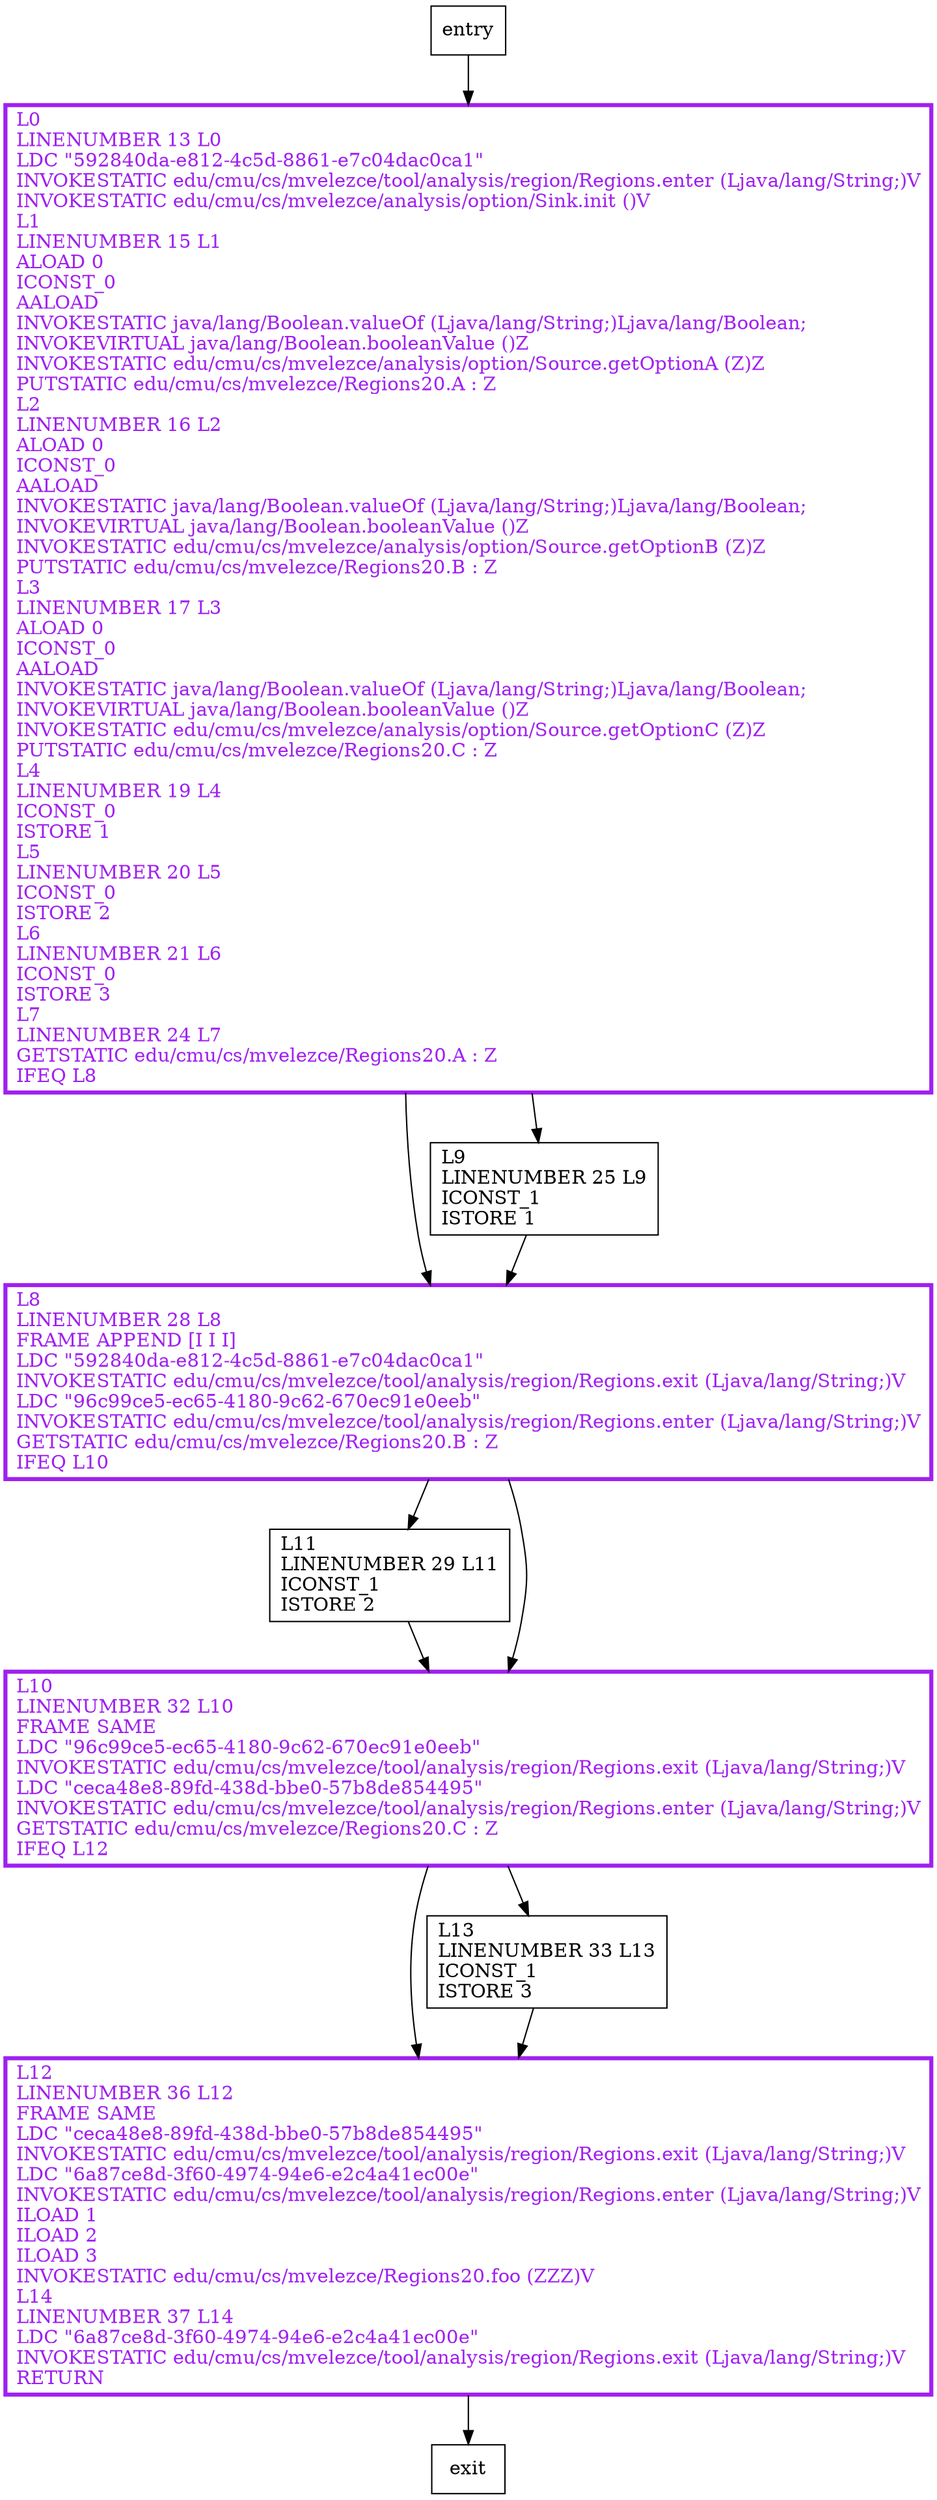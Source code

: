 digraph main {
node [shape=record];
1856692317 [label="L0\lLINENUMBER 13 L0\lLDC \"592840da-e812-4c5d-8861-e7c04dac0ca1\"\lINVOKESTATIC edu/cmu/cs/mvelezce/tool/analysis/region/Regions.enter (Ljava/lang/String;)V\lINVOKESTATIC edu/cmu/cs/mvelezce/analysis/option/Sink.init ()V\lL1\lLINENUMBER 15 L1\lALOAD 0\lICONST_0\lAALOAD\lINVOKESTATIC java/lang/Boolean.valueOf (Ljava/lang/String;)Ljava/lang/Boolean;\lINVOKEVIRTUAL java/lang/Boolean.booleanValue ()Z\lINVOKESTATIC edu/cmu/cs/mvelezce/analysis/option/Source.getOptionA (Z)Z\lPUTSTATIC edu/cmu/cs/mvelezce/Regions20.A : Z\lL2\lLINENUMBER 16 L2\lALOAD 0\lICONST_0\lAALOAD\lINVOKESTATIC java/lang/Boolean.valueOf (Ljava/lang/String;)Ljava/lang/Boolean;\lINVOKEVIRTUAL java/lang/Boolean.booleanValue ()Z\lINVOKESTATIC edu/cmu/cs/mvelezce/analysis/option/Source.getOptionB (Z)Z\lPUTSTATIC edu/cmu/cs/mvelezce/Regions20.B : Z\lL3\lLINENUMBER 17 L3\lALOAD 0\lICONST_0\lAALOAD\lINVOKESTATIC java/lang/Boolean.valueOf (Ljava/lang/String;)Ljava/lang/Boolean;\lINVOKEVIRTUAL java/lang/Boolean.booleanValue ()Z\lINVOKESTATIC edu/cmu/cs/mvelezce/analysis/option/Source.getOptionC (Z)Z\lPUTSTATIC edu/cmu/cs/mvelezce/Regions20.C : Z\lL4\lLINENUMBER 19 L4\lICONST_0\lISTORE 1\lL5\lLINENUMBER 20 L5\lICONST_0\lISTORE 2\lL6\lLINENUMBER 21 L6\lICONST_0\lISTORE 3\lL7\lLINENUMBER 24 L7\lGETSTATIC edu/cmu/cs/mvelezce/Regions20.A : Z\lIFEQ L8\l"];
644851697 [label="L11\lLINENUMBER 29 L11\lICONST_1\lISTORE 2\l"];
577017182 [label="L12\lLINENUMBER 36 L12\lFRAME SAME\lLDC \"ceca48e8-89fd-438d-bbe0-57b8de854495\"\lINVOKESTATIC edu/cmu/cs/mvelezce/tool/analysis/region/Regions.exit (Ljava/lang/String;)V\lLDC \"6a87ce8d-3f60-4974-94e6-e2c4a41ec00e\"\lINVOKESTATIC edu/cmu/cs/mvelezce/tool/analysis/region/Regions.enter (Ljava/lang/String;)V\lILOAD 1\lILOAD 2\lILOAD 3\lINVOKESTATIC edu/cmu/cs/mvelezce/Regions20.foo (ZZZ)V\lL14\lLINENUMBER 37 L14\lLDC \"6a87ce8d-3f60-4974-94e6-e2c4a41ec00e\"\lINVOKESTATIC edu/cmu/cs/mvelezce/tool/analysis/region/Regions.exit (Ljava/lang/String;)V\lRETURN\l"];
528356427 [label="L10\lLINENUMBER 32 L10\lFRAME SAME\lLDC \"96c99ce5-ec65-4180-9c62-670ec91e0eeb\"\lINVOKESTATIC edu/cmu/cs/mvelezce/tool/analysis/region/Regions.exit (Ljava/lang/String;)V\lLDC \"ceca48e8-89fd-438d-bbe0-57b8de854495\"\lINVOKESTATIC edu/cmu/cs/mvelezce/tool/analysis/region/Regions.enter (Ljava/lang/String;)V\lGETSTATIC edu/cmu/cs/mvelezce/Regions20.C : Z\lIFEQ L12\l"];
1428774553 [label="L13\lLINENUMBER 33 L13\lICONST_1\lISTORE 3\l"];
721805659 [label="L8\lLINENUMBER 28 L8\lFRAME APPEND [I I I]\lLDC \"592840da-e812-4c5d-8861-e7c04dac0ca1\"\lINVOKESTATIC edu/cmu/cs/mvelezce/tool/analysis/region/Regions.exit (Ljava/lang/String;)V\lLDC \"96c99ce5-ec65-4180-9c62-670ec91e0eeb\"\lINVOKESTATIC edu/cmu/cs/mvelezce/tool/analysis/region/Regions.enter (Ljava/lang/String;)V\lGETSTATIC edu/cmu/cs/mvelezce/Regions20.B : Z\lIFEQ L10\l"];
2131821950 [label="L9\lLINENUMBER 25 L9\lICONST_1\lISTORE 1\l"];
entry;
exit;
entry -> 1856692317;
1856692317 -> 721805659;
1856692317 -> 2131821950;
644851697 -> 528356427;
577017182 -> exit;
528356427 -> 577017182;
528356427 -> 1428774553;
1428774553 -> 577017182;
721805659 -> 644851697;
721805659 -> 528356427;
2131821950 -> 721805659;
1856692317[fontcolor="purple", penwidth=3, color="purple"];
577017182[fontcolor="purple", penwidth=3, color="purple"];
528356427[fontcolor="purple", penwidth=3, color="purple"];
721805659[fontcolor="purple", penwidth=3, color="purple"];
}
